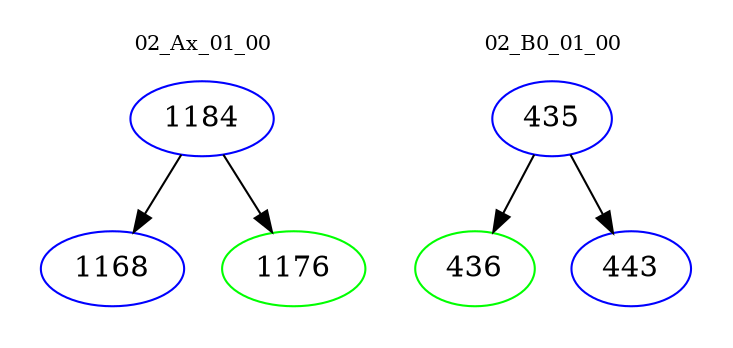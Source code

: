 digraph{
subgraph cluster_0 {
color = white
label = "02_Ax_01_00";
fontsize=10;
T0_1184 [label="1184", color="blue"]
T0_1184 -> T0_1168 [color="black"]
T0_1168 [label="1168", color="blue"]
T0_1184 -> T0_1176 [color="black"]
T0_1176 [label="1176", color="green"]
}
subgraph cluster_1 {
color = white
label = "02_B0_01_00";
fontsize=10;
T1_435 [label="435", color="blue"]
T1_435 -> T1_436 [color="black"]
T1_436 [label="436", color="green"]
T1_435 -> T1_443 [color="black"]
T1_443 [label="443", color="blue"]
}
}
